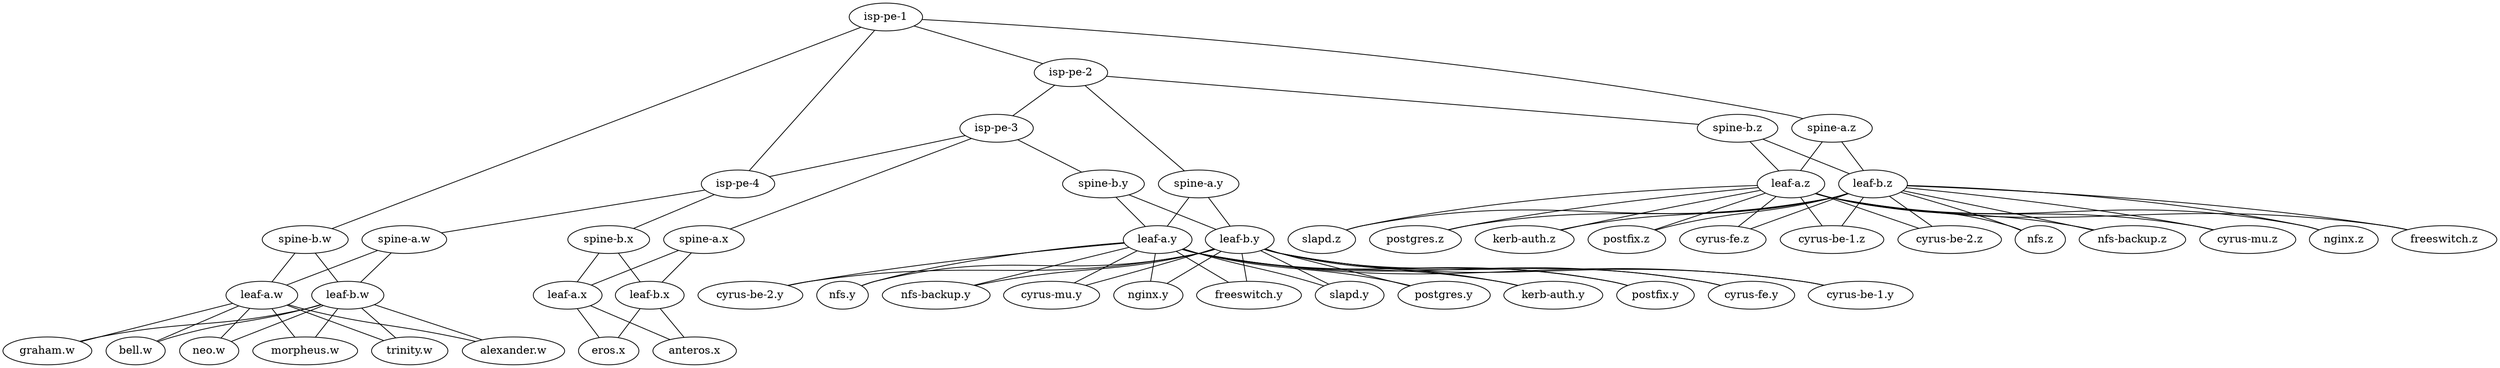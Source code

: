 # To create a network diagram:
# cat topology.dot | sed 's/:\"eth[0-9]\+\"//g' | dot -Tsvg > topology.svg
#

# To generate host_vars, run:
#   gen_host_vars.sh topology.dot

graph G {
    hostnametype="fqdn"
    LLDP=""
    BFD="upMinTx=150,requiredMinRx=150,detectMult=3,afi=v6"
    "isp-pe-1" -- "isp-pe-2"
    "isp-pe-2" -- "isp-pe-3"
    "isp-pe-3" -- "isp-pe-4"
    "isp-pe-4" -- "isp-pe-1"
    "isp-pe-1" -- "spine-a.z":"eth24"
    "isp-pe-2" -- "spine-b.z":"eth23"
    "isp-pe-2" -- "spine-a.y":"eth24"
    "isp-pe-3" -- "spine-b.y":"eth23"
    "isp-pe-3" -- "spine-a.x":"eth24"
    "isp-pe-4" -- "spine-b.x":"eth23"
    "isp-pe-4" -- "spine-a.w":"eth24"
    "isp-pe-1" -- "spine-b.w":"eth23"
    "spine-a.z":"eth0" -- "leaf-a.z":"eth0"
    "spine-a.z":"eth1" -- "leaf-b.z":"eth0"
    "spine-b.z":"eth0" -- "leaf-a.z":"eth1"
    "spine-b.z":"eth1" -- "leaf-b.z":"eth1"
    "spine-a.y":"eth0" -- "leaf-a.y":"eth0"
    "spine-a.y":"eth1" -- "leaf-b.y":"eth0"
    "spine-b.y":"eth0" -- "leaf-a.y":"eth1"
    "spine-b.y":"eth1" -- "leaf-b.y":"eth1"
    "spine-a.x":"eth0" -- "leaf-a.x":"eth0"
    "spine-a.x":"eth1" -- "leaf-b.x":"eth0"
    "spine-b.x":"eth0" -- "leaf-a.x":"eth1"
    "spine-b.x":"eth1" -- "leaf-b.x":"eth1"
    "spine-a.w":"eth0" -- "leaf-a.w":"eth0"
    "spine-a.w":"eth1" -- "leaf-b.w":"eth0"
    "spine-b.w":"eth0" -- "leaf-a.w":"eth1"
    "spine-b.w":"eth1" -- "leaf-b.w":"eth1"
    "leaf-a.z":"eth2" -- "slapd.z":"eth0"
    "leaf-b.z":"eth2" -- "slapd.z":"eth1"
    "leaf-a.y":"eth2" -- "slapd.y":"eth0"
    "leaf-b.y":"eth2" -- "slapd.y":"eth1"
    "leaf-a.z":"eth3" -- "postgres.z":"eth0"
    "leaf-b.z":"eth3" -- "postgres.z":"eth1"
    "leaf-a.y":"eth3" -- "postgres.y":"eth0"
    "leaf-b.y":"eth3" -- "postgres.y":"eth1"
    "leaf-a.z":"eth4" -- "kerb-auth.z":"eth0"
    "leaf-b.z":"eth4" -- "kerb-auth.z":"eth1"
    "leaf-a.y":"eth4" -- "kerb-auth.y":"eth0"
    "leaf-b.y":"eth4" -- "kerb-auth.y":"eth1"
    "leaf-a.z":"eth5" -- "postfix.z":"eth0"
    "leaf-b.z":"eth5" -- "postfix.z":"eth1"
    "leaf-a.y":"eth5" -- "postfix.y":"eth0"
    "leaf-b.y":"eth5" -- "postfix.y":"eth1"
    "leaf-a.z":"eth6" -- "cyrus-fe.z":"eth0"
    "leaf-b.z":"eth6" -- "cyrus-fe.z":"eth1"
    "leaf-a.y":"eth6" -- "cyrus-fe.y":"eth0"
    "leaf-b.y":"eth6" -- "cyrus-fe.y":"eth1"
    "leaf-a.z":"eth7" -- "cyrus-be-1.z":"eth0"
    "leaf-b.z":"eth7" -- "cyrus-be-1.z":"eth1"
    "leaf-a.y":"eth7" -- "cyrus-be-1.y":"eth0"
    "leaf-b.y":"eth7" -- "cyrus-be-1.y":"eth1"
    "leaf-a.z":"eth8" -- "cyrus-be-2.z":"eth0"
    "leaf-b.z":"eth8" -- "cyrus-be-2.z":"eth1"
    "leaf-a.y":"eth8" -- "cyrus-be-2.y":"eth0"
    "leaf-b.y":"eth8" -- "cyrus-be-2.y":"eth1"
    "leaf-a.z":"eth9" -- "nfs.z":"eth0"
    "leaf-b.z":"eth9" -- "nfs.z":"eth1"
    "leaf-a.y":"eth9" -- "nfs.y":"eth0"
    "leaf-b.y":"eth9" -- "nfs.y":"eth1"
    "leaf-a.z":"eth10" -- "nfs-backup.z":"eth0"
    "leaf-b.z":"eth10" -- "nfs-backup.z":"eth1"
    "leaf-a.y":"eth10" -- "nfs-backup.y":"eth0"
    "leaf-b.y":"eth10" -- "nfs-backup.y":"eth1"
    "leaf-a.z":"eth11" -- "cyrus-mu.z":"eth0"
    "leaf-b.z":"eth11" -- "cyrus-mu.z":"eth1"
    "leaf-a.y":"eth11" -- "cyrus-mu.y":"eth0"
    "leaf-b.y":"eth11" -- "cyrus-mu.y":"eth1"
    "leaf-a.z":"eth12" -- "nginx.z":"eth0"
    "leaf-b.z":"eth12" -- "nginx.z":"eth1"
    "leaf-a.y":"eth12" -- "nginx.y":"eth0"
    "leaf-b.y":"eth12" -- "nginx.y":"eth1"
    "leaf-a.z":"eth13" -- "freeswitch.z":"eth0"
    "leaf-b.z":"eth13" -- "freeswitch.z":"eth1"
    "leaf-a.y":"eth13" -- "freeswitch.y":"eth0"
    "leaf-b.y":"eth13" -- "freeswitch.y":"eth1"
    "leaf-a.w":"eth2" -- "neo.w":"eth0"
    "leaf-b.w":"eth2" -- "neo.w":"eth1"
    "leaf-a.w":"eth3" -- "morpheus.w":"eth0"
    "leaf-b.w":"eth3" -- "morpheus.w":"eth1"
    "leaf-a.w":"eth4" -- "trinity.w":"eth0"
    "leaf-b.w":"eth4" -- "trinity.w":"eth1"
    "leaf-a.w":"eth5" -- "alexander.w":"eth0"
    "leaf-b.w":"eth5" -- "alexander.w":"eth1"
    "leaf-a.w":"eth6" -- "graham.w":"eth0"
    "leaf-b.w":"eth6" -- "graham.w":"eth1"
    "leaf-a.w":"eth7" -- "bell.w":"eth0"
    "leaf-b.w":"eth7" -- "bell.w":"eth1"
    "leaf-a.x":"eth2" -- "eros.x":"eth0"
    "leaf-b.x":"eth2" -- "eros.x":"eth1"
    "leaf-a.x":"eth3" -- "anteros.x":"eth0"
    "leaf-b.x":"eth3" -- "anteros.x":"eth1"
}
